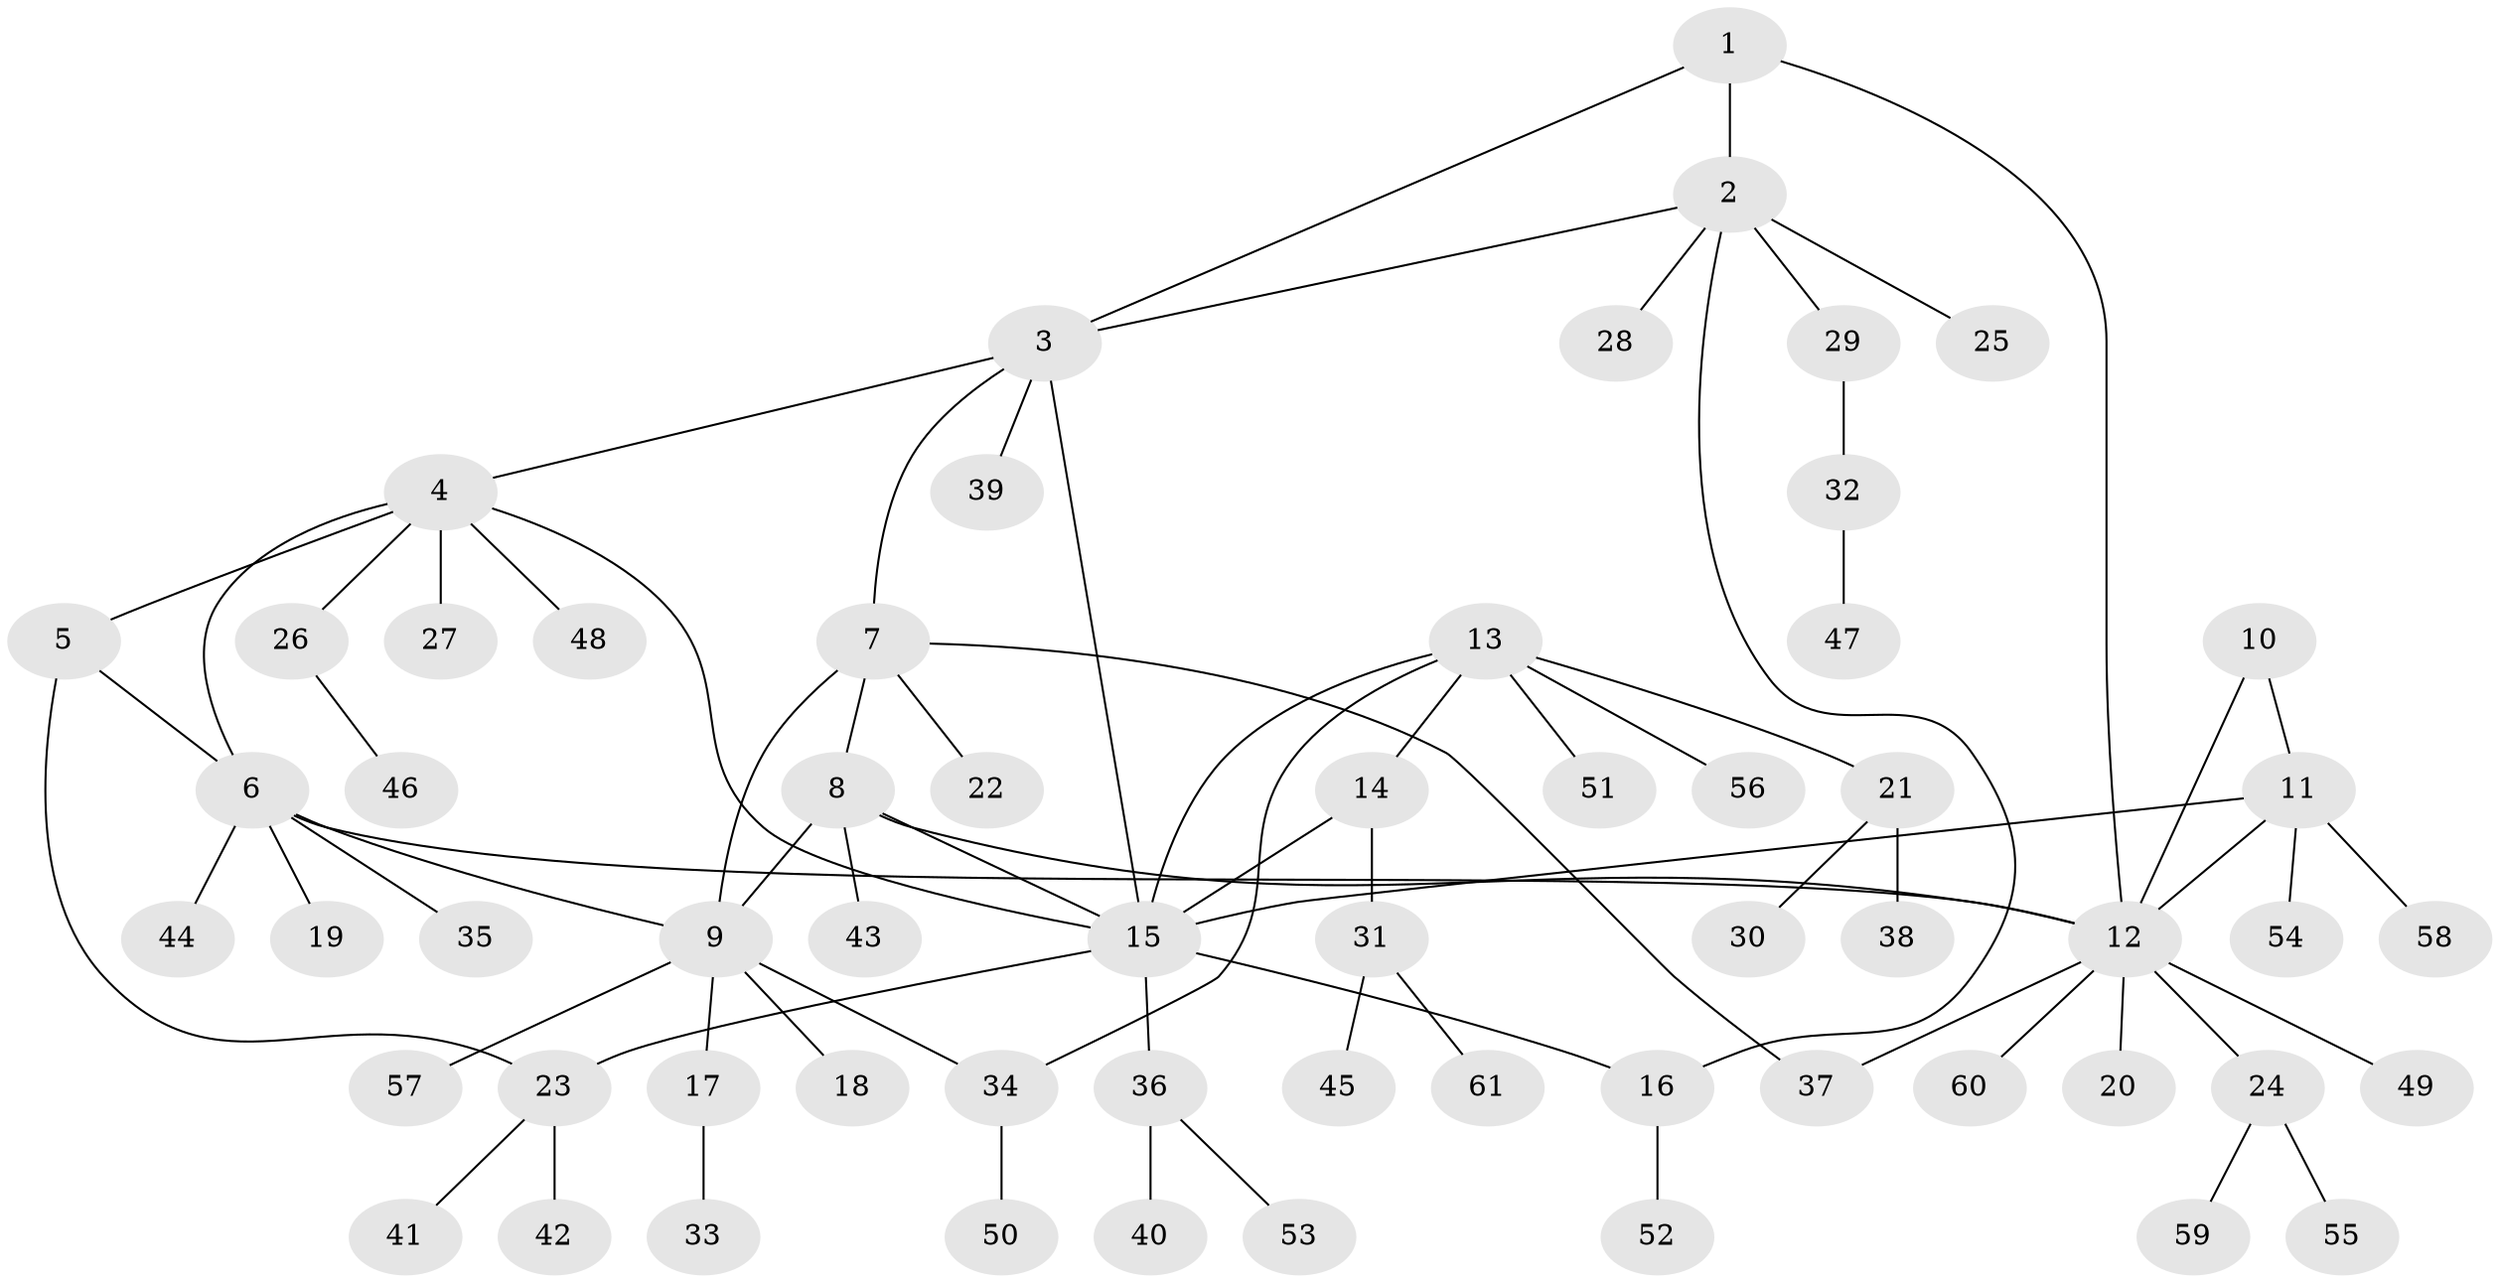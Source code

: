 // coarse degree distribution, {3: 0.06976744186046512, 5: 0.06976744186046512, 6: 0.06976744186046512, 4: 0.09302325581395349, 2: 0.23255813953488372, 9: 0.046511627906976744, 1: 0.4186046511627907}
// Generated by graph-tools (version 1.1) at 2025/52/03/04/25 22:52:15]
// undirected, 61 vertices, 75 edges
graph export_dot {
  node [color=gray90,style=filled];
  1;
  2;
  3;
  4;
  5;
  6;
  7;
  8;
  9;
  10;
  11;
  12;
  13;
  14;
  15;
  16;
  17;
  18;
  19;
  20;
  21;
  22;
  23;
  24;
  25;
  26;
  27;
  28;
  29;
  30;
  31;
  32;
  33;
  34;
  35;
  36;
  37;
  38;
  39;
  40;
  41;
  42;
  43;
  44;
  45;
  46;
  47;
  48;
  49;
  50;
  51;
  52;
  53;
  54;
  55;
  56;
  57;
  58;
  59;
  60;
  61;
  1 -- 2;
  1 -- 3;
  1 -- 12;
  2 -- 3;
  2 -- 16;
  2 -- 25;
  2 -- 28;
  2 -- 29;
  3 -- 4;
  3 -- 7;
  3 -- 15;
  3 -- 39;
  4 -- 5;
  4 -- 6;
  4 -- 15;
  4 -- 26;
  4 -- 27;
  4 -- 48;
  5 -- 6;
  5 -- 23;
  6 -- 9;
  6 -- 12;
  6 -- 19;
  6 -- 35;
  6 -- 44;
  7 -- 8;
  7 -- 9;
  7 -- 22;
  7 -- 37;
  8 -- 9;
  8 -- 12;
  8 -- 15;
  8 -- 43;
  9 -- 17;
  9 -- 18;
  9 -- 34;
  9 -- 57;
  10 -- 11;
  10 -- 12;
  11 -- 12;
  11 -- 15;
  11 -- 54;
  11 -- 58;
  12 -- 20;
  12 -- 24;
  12 -- 37;
  12 -- 49;
  12 -- 60;
  13 -- 14;
  13 -- 15;
  13 -- 21;
  13 -- 34;
  13 -- 51;
  13 -- 56;
  14 -- 15;
  14 -- 31;
  15 -- 16;
  15 -- 23;
  15 -- 36;
  16 -- 52;
  17 -- 33;
  21 -- 30;
  21 -- 38;
  23 -- 41;
  23 -- 42;
  24 -- 55;
  24 -- 59;
  26 -- 46;
  29 -- 32;
  31 -- 45;
  31 -- 61;
  32 -- 47;
  34 -- 50;
  36 -- 40;
  36 -- 53;
}
